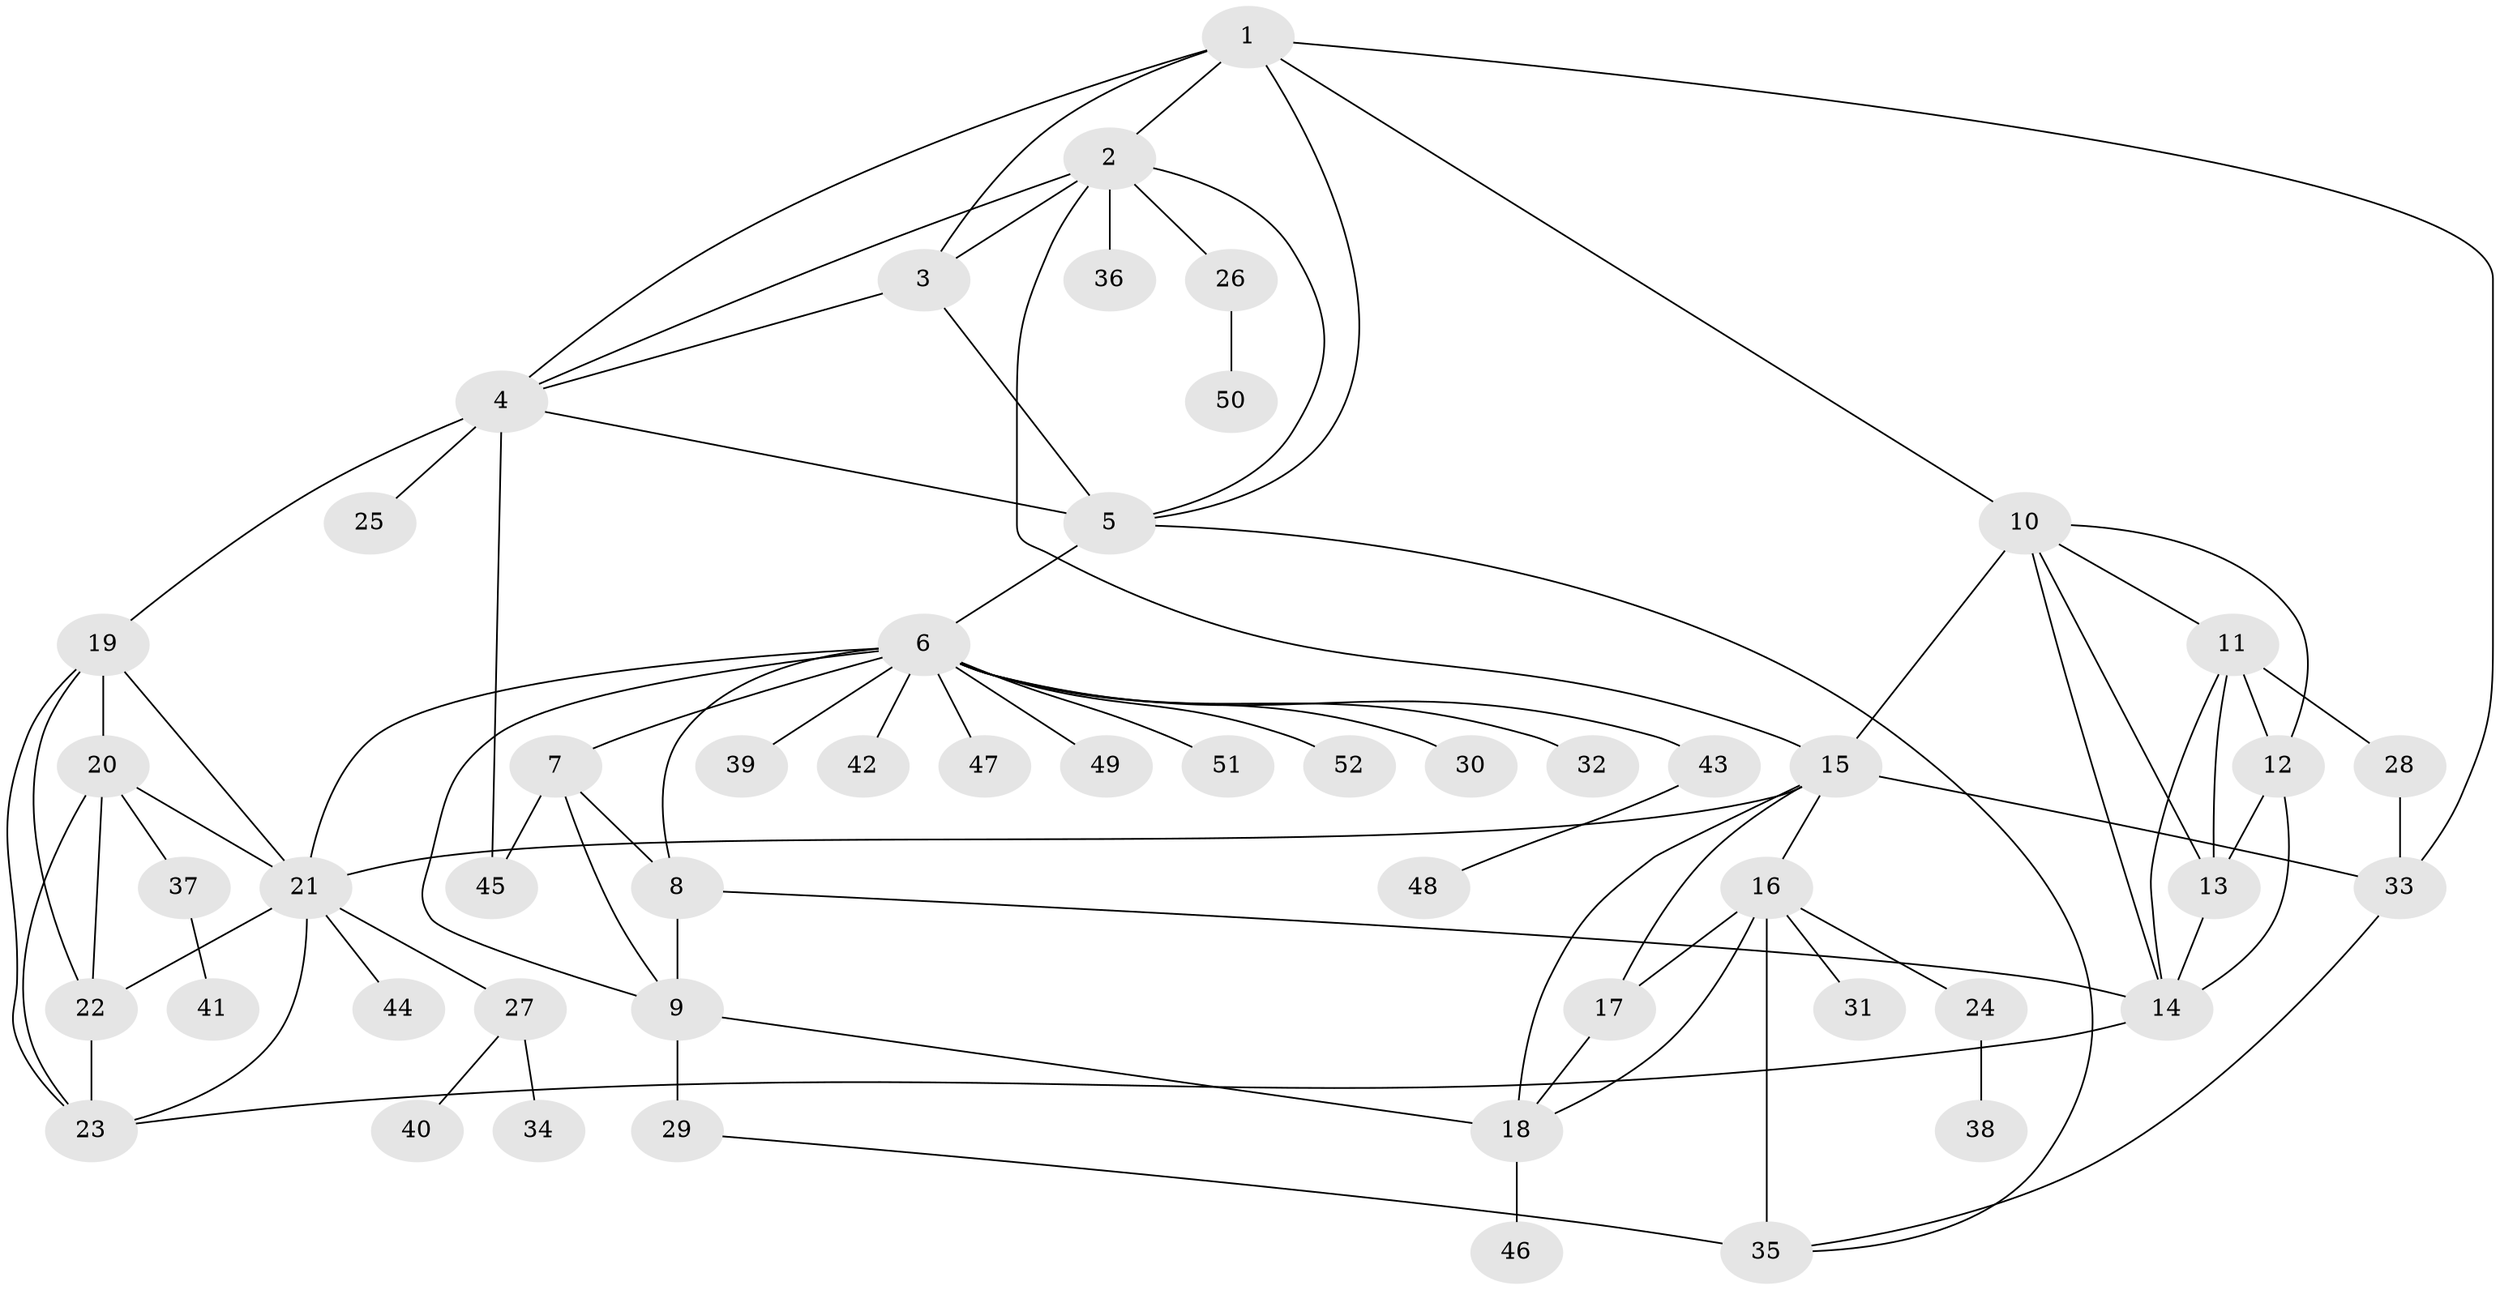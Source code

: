 // original degree distribution, {7: 0.019417475728155338, 8: 0.038834951456310676, 6: 0.06796116504854369, 9: 0.038834951456310676, 5: 0.038834951456310676, 16: 0.009708737864077669, 4: 0.05825242718446602, 11: 0.009708737864077669, 1: 0.5631067961165048, 3: 0.02912621359223301, 2: 0.1262135922330097}
// Generated by graph-tools (version 1.1) at 2025/37/03/09/25 02:37:35]
// undirected, 52 vertices, 87 edges
graph export_dot {
graph [start="1"]
  node [color=gray90,style=filled];
  1;
  2;
  3;
  4;
  5;
  6;
  7;
  8;
  9;
  10;
  11;
  12;
  13;
  14;
  15;
  16;
  17;
  18;
  19;
  20;
  21;
  22;
  23;
  24;
  25;
  26;
  27;
  28;
  29;
  30;
  31;
  32;
  33;
  34;
  35;
  36;
  37;
  38;
  39;
  40;
  41;
  42;
  43;
  44;
  45;
  46;
  47;
  48;
  49;
  50;
  51;
  52;
  1 -- 2 [weight=1.0];
  1 -- 3 [weight=1.0];
  1 -- 4 [weight=1.0];
  1 -- 5 [weight=1.0];
  1 -- 10 [weight=1.0];
  1 -- 33 [weight=1.0];
  2 -- 3 [weight=1.0];
  2 -- 4 [weight=1.0];
  2 -- 5 [weight=1.0];
  2 -- 15 [weight=1.0];
  2 -- 26 [weight=1.0];
  2 -- 36 [weight=1.0];
  3 -- 4 [weight=1.0];
  3 -- 5 [weight=2.0];
  4 -- 5 [weight=1.0];
  4 -- 19 [weight=1.0];
  4 -- 25 [weight=1.0];
  4 -- 45 [weight=2.0];
  5 -- 6 [weight=1.0];
  5 -- 35 [weight=1.0];
  6 -- 7 [weight=1.0];
  6 -- 8 [weight=2.0];
  6 -- 9 [weight=1.0];
  6 -- 21 [weight=1.0];
  6 -- 30 [weight=1.0];
  6 -- 32 [weight=1.0];
  6 -- 39 [weight=1.0];
  6 -- 42 [weight=1.0];
  6 -- 43 [weight=1.0];
  6 -- 47 [weight=1.0];
  6 -- 49 [weight=1.0];
  6 -- 51 [weight=1.0];
  6 -- 52 [weight=1.0];
  7 -- 8 [weight=2.0];
  7 -- 9 [weight=1.0];
  7 -- 45 [weight=1.0];
  8 -- 9 [weight=2.0];
  8 -- 14 [weight=1.0];
  9 -- 18 [weight=1.0];
  9 -- 29 [weight=3.0];
  10 -- 11 [weight=1.0];
  10 -- 12 [weight=1.0];
  10 -- 13 [weight=1.0];
  10 -- 14 [weight=1.0];
  10 -- 15 [weight=1.0];
  11 -- 12 [weight=4.0];
  11 -- 13 [weight=1.0];
  11 -- 14 [weight=1.0];
  11 -- 28 [weight=1.0];
  12 -- 13 [weight=1.0];
  12 -- 14 [weight=1.0];
  13 -- 14 [weight=1.0];
  14 -- 23 [weight=1.0];
  15 -- 16 [weight=2.0];
  15 -- 17 [weight=2.0];
  15 -- 18 [weight=2.0];
  15 -- 21 [weight=1.0];
  15 -- 33 [weight=1.0];
  16 -- 17 [weight=1.0];
  16 -- 18 [weight=1.0];
  16 -- 24 [weight=1.0];
  16 -- 31 [weight=1.0];
  16 -- 35 [weight=4.0];
  17 -- 18 [weight=1.0];
  18 -- 46 [weight=1.0];
  19 -- 20 [weight=1.0];
  19 -- 21 [weight=1.0];
  19 -- 22 [weight=1.0];
  19 -- 23 [weight=1.0];
  20 -- 21 [weight=1.0];
  20 -- 22 [weight=1.0];
  20 -- 23 [weight=1.0];
  20 -- 37 [weight=1.0];
  21 -- 22 [weight=1.0];
  21 -- 23 [weight=1.0];
  21 -- 27 [weight=1.0];
  21 -- 44 [weight=1.0];
  22 -- 23 [weight=1.0];
  24 -- 38 [weight=1.0];
  26 -- 50 [weight=1.0];
  27 -- 34 [weight=1.0];
  27 -- 40 [weight=1.0];
  28 -- 33 [weight=1.0];
  29 -- 35 [weight=1.0];
  33 -- 35 [weight=1.0];
  37 -- 41 [weight=1.0];
  43 -- 48 [weight=1.0];
}
